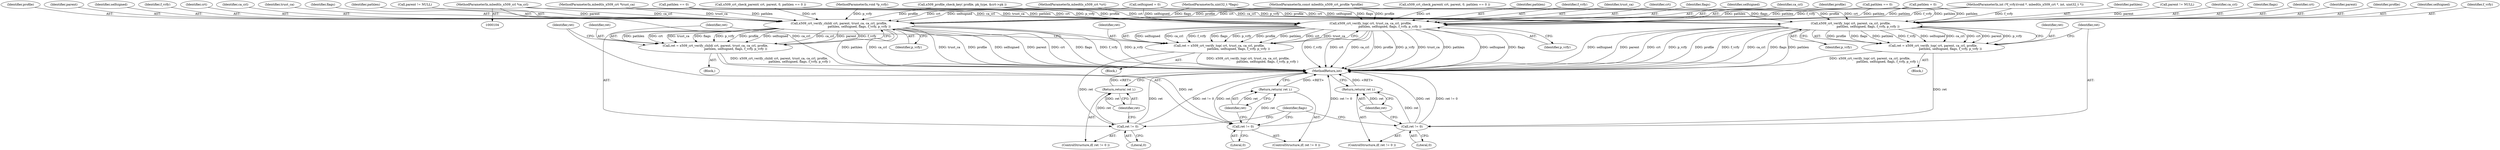 digraph "0_mbedtls_d15795acd5074e0b44e71f7ede8bdfe1b48591fc@pointer" {
"1000107" [label="(MethodParameterIn,mbedtls_x509_crl *ca_crl)"];
"1000378" [label="(Call,x509_crt_verify_top( crt, parent, ca_crl, profile,\n                                    pathlen, selfsigned, flags, f_vrfy, p_vrfy ))"];
"1000376" [label="(Call,ret = x509_crt_verify_top( crt, parent, ca_crl, profile,\n                                    pathlen, selfsigned, flags, f_vrfy, p_vrfy ))"];
"1000389" [label="(Call,ret != 0)"];
"1000392" [label="(Return,return( ret );)"];
"1000428" [label="(Call,x509_crt_verify_child( crt, parent, trust_ca, ca_crl, profile,\n                                          pathlen, selfsigned, flags, f_vrfy, p_vrfy ))"];
"1000426" [label="(Call,ret = x509_crt_verify_child( crt, parent, trust_ca, ca_crl, profile,\n                                          pathlen, selfsigned, flags, f_vrfy, p_vrfy ))"];
"1000440" [label="(Call,ret != 0)"];
"1000443" [label="(Return,return( ret );)"];
"1000449" [label="(Call,x509_crt_verify_top( crt, trust_ca, ca_crl, profile,\n                                        pathlen, selfsigned, flags, f_vrfy, p_vrfy ))"];
"1000447" [label="(Call,ret = x509_crt_verify_top( crt, trust_ca, ca_crl, profile,\n                                        pathlen, selfsigned, flags, f_vrfy, p_vrfy ))"];
"1000460" [label="(Call,ret != 0)"];
"1000463" [label="(Return,return( ret );)"];
"1000382" [label="(Identifier,profile)"];
"1000454" [label="(Identifier,pathlen)"];
"1000430" [label="(Identifier,parent)"];
"1000459" [label="(ControlStructure,if( ret != 0 ))"];
"1000457" [label="(Identifier,f_vrfy)"];
"1000461" [label="(Identifier,ret)"];
"1000422" [label="(Call,parent != NULL)"];
"1000111" [label="(MethodParameterIn,int (*f_vrfy)(void *, mbedtls_x509_crt *, int, uint32_t *))"];
"1000393" [label="(Identifier,ret)"];
"1000384" [label="(Identifier,selfsigned)"];
"1000386" [label="(Identifier,f_vrfy)"];
"1000378" [label="(Call,x509_crt_verify_top( crt, parent, ca_crl, profile,\n                                    pathlen, selfsigned, flags, f_vrfy, p_vrfy ))"];
"1000392" [label="(Return,return( ret );)"];
"1000433" [label="(Identifier,profile)"];
"1000448" [label="(Identifier,ret)"];
"1000451" [label="(Identifier,trust_ca)"];
"1000425" [label="(Block,)"];
"1000108" [label="(MethodParameterIn,const mbedtls_x509_crt_profile *profile)"];
"1000376" [label="(Call,ret = x509_crt_verify_top( crt, parent, ca_crl, profile,\n                                    pathlen, selfsigned, flags, f_vrfy, p_vrfy ))"];
"1000416" [label="(Call,pathlen == 0)"];
"1000460" [label="(Call,ret != 0)"];
"1000447" [label="(Call,ret = x509_crt_verify_top( crt, trust_ca, ca_crl, profile,\n                                        pathlen, selfsigned, flags, f_vrfy, p_vrfy ))"];
"1000435" [label="(Identifier,selfsigned)"];
"1000107" [label="(MethodParameterIn,mbedtls_x509_crl *ca_crl)"];
"1000437" [label="(Identifier,f_vrfy)"];
"1000444" [label="(Identifier,ret)"];
"1000450" [label="(Identifier,crt)"];
"1000377" [label="(Identifier,ret)"];
"1000458" [label="(Identifier,p_vrfy)"];
"1000383" [label="(Identifier,pathlen)"];
"1000456" [label="(Identifier,flags)"];
"1000464" [label="(Identifier,ret)"];
"1000468" [label="(Identifier,flags)"];
"1000439" [label="(ControlStructure,if( ret != 0 ))"];
"1000391" [label="(Literal,0)"];
"1000443" [label="(Return,return( ret );)"];
"1000390" [label="(Identifier,ret)"];
"1000412" [label="(Call,x509_crt_check_parent( crt, parent, 0, pathlen == 0 ))"];
"1000440" [label="(Call,ret != 0)"];
"1000121" [label="(Call,selfsigned = 0)"];
"1000388" [label="(ControlStructure,if( ret != 0 ))"];
"1000110" [label="(MethodParameterIn,uint32_t *flags)"];
"1000366" [label="(Call,pathlen == 0)"];
"1000389" [label="(Call,ret != 0)"];
"1000426" [label="(Call,ret = x509_crt_verify_child( crt, parent, trust_ca, ca_crl, profile,\n                                          pathlen, selfsigned, flags, f_vrfy, p_vrfy ))"];
"1000372" [label="(Call,parent != NULL)"];
"1000429" [label="(Identifier,crt)"];
"1000381" [label="(Identifier,ca_crl)"];
"1000385" [label="(Identifier,flags)"];
"1000432" [label="(Identifier,ca_crl)"];
"1000427" [label="(Identifier,ret)"];
"1000462" [label="(Literal,0)"];
"1000428" [label="(Call,x509_crt_verify_child( crt, parent, trust_ca, ca_crl, profile,\n                                          pathlen, selfsigned, flags, f_vrfy, p_vrfy ))"];
"1000112" [label="(MethodParameterIn,void *p_vrfy)"];
"1000375" [label="(Block,)"];
"1000463" [label="(Return,return( ret );)"];
"1000335" [label="(Call,x509_profile_check_key( profile, pk_type, &crt->pk ))"];
"1000442" [label="(Literal,0)"];
"1000455" [label="(Identifier,selfsigned)"];
"1000452" [label="(Identifier,ca_crl)"];
"1000379" [label="(Identifier,crt)"];
"1000431" [label="(Identifier,trust_ca)"];
"1000105" [label="(MethodParameterIn,mbedtls_x509_crt *crt)"];
"1000438" [label="(Identifier,p_vrfy)"];
"1000453" [label="(Identifier,profile)"];
"1000436" [label="(Identifier,flags)"];
"1000380" [label="(Identifier,parent)"];
"1000446" [label="(Block,)"];
"1000106" [label="(MethodParameterIn,mbedtls_x509_crt *trust_ca)"];
"1000434" [label="(Identifier,pathlen)"];
"1000449" [label="(Call,x509_crt_verify_top( crt, trust_ca, ca_crl, profile,\n                                        pathlen, selfsigned, flags, f_vrfy, p_vrfy ))"];
"1000362" [label="(Call,x509_crt_check_parent( crt, parent, 0, pathlen == 0 ))"];
"1000441" [label="(Identifier,ret)"];
"1000474" [label="(MethodReturn,int)"];
"1000387" [label="(Identifier,p_vrfy)"];
"1000117" [label="(Call,pathlen = 0)"];
"1000107" -> "1000104"  [label="AST: "];
"1000107" -> "1000474"  [label="DDG: ca_crl"];
"1000107" -> "1000378"  [label="DDG: ca_crl"];
"1000107" -> "1000428"  [label="DDG: ca_crl"];
"1000107" -> "1000449"  [label="DDG: ca_crl"];
"1000378" -> "1000376"  [label="AST: "];
"1000378" -> "1000387"  [label="CFG: "];
"1000379" -> "1000378"  [label="AST: "];
"1000380" -> "1000378"  [label="AST: "];
"1000381" -> "1000378"  [label="AST: "];
"1000382" -> "1000378"  [label="AST: "];
"1000383" -> "1000378"  [label="AST: "];
"1000384" -> "1000378"  [label="AST: "];
"1000385" -> "1000378"  [label="AST: "];
"1000386" -> "1000378"  [label="AST: "];
"1000387" -> "1000378"  [label="AST: "];
"1000376" -> "1000378"  [label="CFG: "];
"1000378" -> "1000474"  [label="DDG: pathlen"];
"1000378" -> "1000474"  [label="DDG: selfsigned"];
"1000378" -> "1000474"  [label="DDG: parent"];
"1000378" -> "1000474"  [label="DDG: crt"];
"1000378" -> "1000474"  [label="DDG: p_vrfy"];
"1000378" -> "1000474"  [label="DDG: profile"];
"1000378" -> "1000474"  [label="DDG: f_vrfy"];
"1000378" -> "1000474"  [label="DDG: ca_crl"];
"1000378" -> "1000474"  [label="DDG: flags"];
"1000378" -> "1000376"  [label="DDG: profile"];
"1000378" -> "1000376"  [label="DDG: flags"];
"1000378" -> "1000376"  [label="DDG: pathlen"];
"1000378" -> "1000376"  [label="DDG: f_vrfy"];
"1000378" -> "1000376"  [label="DDG: selfsigned"];
"1000378" -> "1000376"  [label="DDG: ca_crl"];
"1000378" -> "1000376"  [label="DDG: crt"];
"1000378" -> "1000376"  [label="DDG: parent"];
"1000378" -> "1000376"  [label="DDG: p_vrfy"];
"1000362" -> "1000378"  [label="DDG: crt"];
"1000105" -> "1000378"  [label="DDG: crt"];
"1000372" -> "1000378"  [label="DDG: parent"];
"1000335" -> "1000378"  [label="DDG: profile"];
"1000108" -> "1000378"  [label="DDG: profile"];
"1000117" -> "1000378"  [label="DDG: pathlen"];
"1000366" -> "1000378"  [label="DDG: pathlen"];
"1000121" -> "1000378"  [label="DDG: selfsigned"];
"1000110" -> "1000378"  [label="DDG: flags"];
"1000111" -> "1000378"  [label="DDG: f_vrfy"];
"1000112" -> "1000378"  [label="DDG: p_vrfy"];
"1000376" -> "1000375"  [label="AST: "];
"1000377" -> "1000376"  [label="AST: "];
"1000390" -> "1000376"  [label="CFG: "];
"1000376" -> "1000474"  [label="DDG: x509_crt_verify_top( crt, parent, ca_crl, profile,\n                                    pathlen, selfsigned, flags, f_vrfy, p_vrfy )"];
"1000376" -> "1000389"  [label="DDG: ret"];
"1000389" -> "1000388"  [label="AST: "];
"1000389" -> "1000391"  [label="CFG: "];
"1000390" -> "1000389"  [label="AST: "];
"1000391" -> "1000389"  [label="AST: "];
"1000393" -> "1000389"  [label="CFG: "];
"1000468" -> "1000389"  [label="CFG: "];
"1000389" -> "1000474"  [label="DDG: ret != 0"];
"1000389" -> "1000474"  [label="DDG: ret"];
"1000389" -> "1000392"  [label="DDG: ret"];
"1000392" -> "1000388"  [label="AST: "];
"1000392" -> "1000393"  [label="CFG: "];
"1000393" -> "1000392"  [label="AST: "];
"1000474" -> "1000392"  [label="CFG: "];
"1000392" -> "1000474"  [label="DDG: <RET>"];
"1000393" -> "1000392"  [label="DDG: ret"];
"1000428" -> "1000426"  [label="AST: "];
"1000428" -> "1000438"  [label="CFG: "];
"1000429" -> "1000428"  [label="AST: "];
"1000430" -> "1000428"  [label="AST: "];
"1000431" -> "1000428"  [label="AST: "];
"1000432" -> "1000428"  [label="AST: "];
"1000433" -> "1000428"  [label="AST: "];
"1000434" -> "1000428"  [label="AST: "];
"1000435" -> "1000428"  [label="AST: "];
"1000436" -> "1000428"  [label="AST: "];
"1000437" -> "1000428"  [label="AST: "];
"1000438" -> "1000428"  [label="AST: "];
"1000426" -> "1000428"  [label="CFG: "];
"1000428" -> "1000474"  [label="DDG: flags"];
"1000428" -> "1000474"  [label="DDG: f_vrfy"];
"1000428" -> "1000474"  [label="DDG: p_vrfy"];
"1000428" -> "1000474"  [label="DDG: pathlen"];
"1000428" -> "1000474"  [label="DDG: ca_crl"];
"1000428" -> "1000474"  [label="DDG: trust_ca"];
"1000428" -> "1000474"  [label="DDG: profile"];
"1000428" -> "1000474"  [label="DDG: selfsigned"];
"1000428" -> "1000474"  [label="DDG: parent"];
"1000428" -> "1000474"  [label="DDG: crt"];
"1000428" -> "1000426"  [label="DDG: pathlen"];
"1000428" -> "1000426"  [label="DDG: crt"];
"1000428" -> "1000426"  [label="DDG: trust_ca"];
"1000428" -> "1000426"  [label="DDG: flags"];
"1000428" -> "1000426"  [label="DDG: p_vrfy"];
"1000428" -> "1000426"  [label="DDG: profile"];
"1000428" -> "1000426"  [label="DDG: selfsigned"];
"1000428" -> "1000426"  [label="DDG: ca_crl"];
"1000428" -> "1000426"  [label="DDG: parent"];
"1000428" -> "1000426"  [label="DDG: f_vrfy"];
"1000412" -> "1000428"  [label="DDG: crt"];
"1000362" -> "1000428"  [label="DDG: crt"];
"1000105" -> "1000428"  [label="DDG: crt"];
"1000422" -> "1000428"  [label="DDG: parent"];
"1000106" -> "1000428"  [label="DDG: trust_ca"];
"1000335" -> "1000428"  [label="DDG: profile"];
"1000108" -> "1000428"  [label="DDG: profile"];
"1000416" -> "1000428"  [label="DDG: pathlen"];
"1000117" -> "1000428"  [label="DDG: pathlen"];
"1000366" -> "1000428"  [label="DDG: pathlen"];
"1000121" -> "1000428"  [label="DDG: selfsigned"];
"1000110" -> "1000428"  [label="DDG: flags"];
"1000111" -> "1000428"  [label="DDG: f_vrfy"];
"1000112" -> "1000428"  [label="DDG: p_vrfy"];
"1000426" -> "1000425"  [label="AST: "];
"1000427" -> "1000426"  [label="AST: "];
"1000441" -> "1000426"  [label="CFG: "];
"1000426" -> "1000474"  [label="DDG: x509_crt_verify_child( crt, parent, trust_ca, ca_crl, profile,\n                                          pathlen, selfsigned, flags, f_vrfy, p_vrfy )"];
"1000426" -> "1000440"  [label="DDG: ret"];
"1000440" -> "1000439"  [label="AST: "];
"1000440" -> "1000442"  [label="CFG: "];
"1000441" -> "1000440"  [label="AST: "];
"1000442" -> "1000440"  [label="AST: "];
"1000444" -> "1000440"  [label="CFG: "];
"1000468" -> "1000440"  [label="CFG: "];
"1000440" -> "1000474"  [label="DDG: ret != 0"];
"1000440" -> "1000474"  [label="DDG: ret"];
"1000440" -> "1000443"  [label="DDG: ret"];
"1000443" -> "1000439"  [label="AST: "];
"1000443" -> "1000444"  [label="CFG: "];
"1000444" -> "1000443"  [label="AST: "];
"1000474" -> "1000443"  [label="CFG: "];
"1000443" -> "1000474"  [label="DDG: <RET>"];
"1000444" -> "1000443"  [label="DDG: ret"];
"1000449" -> "1000447"  [label="AST: "];
"1000449" -> "1000458"  [label="CFG: "];
"1000450" -> "1000449"  [label="AST: "];
"1000451" -> "1000449"  [label="AST: "];
"1000452" -> "1000449"  [label="AST: "];
"1000453" -> "1000449"  [label="AST: "];
"1000454" -> "1000449"  [label="AST: "];
"1000455" -> "1000449"  [label="AST: "];
"1000456" -> "1000449"  [label="AST: "];
"1000457" -> "1000449"  [label="AST: "];
"1000458" -> "1000449"  [label="AST: "];
"1000447" -> "1000449"  [label="CFG: "];
"1000449" -> "1000474"  [label="DDG: selfsigned"];
"1000449" -> "1000474"  [label="DDG: f_vrfy"];
"1000449" -> "1000474"  [label="DDG: crt"];
"1000449" -> "1000474"  [label="DDG: ca_crl"];
"1000449" -> "1000474"  [label="DDG: profile"];
"1000449" -> "1000474"  [label="DDG: p_vrfy"];
"1000449" -> "1000474"  [label="DDG: trust_ca"];
"1000449" -> "1000474"  [label="DDG: pathlen"];
"1000449" -> "1000474"  [label="DDG: flags"];
"1000449" -> "1000447"  [label="DDG: selfsigned"];
"1000449" -> "1000447"  [label="DDG: ca_crl"];
"1000449" -> "1000447"  [label="DDG: f_vrfy"];
"1000449" -> "1000447"  [label="DDG: flags"];
"1000449" -> "1000447"  [label="DDG: p_vrfy"];
"1000449" -> "1000447"  [label="DDG: profile"];
"1000449" -> "1000447"  [label="DDG: pathlen"];
"1000449" -> "1000447"  [label="DDG: crt"];
"1000449" -> "1000447"  [label="DDG: trust_ca"];
"1000412" -> "1000449"  [label="DDG: crt"];
"1000362" -> "1000449"  [label="DDG: crt"];
"1000105" -> "1000449"  [label="DDG: crt"];
"1000106" -> "1000449"  [label="DDG: trust_ca"];
"1000335" -> "1000449"  [label="DDG: profile"];
"1000108" -> "1000449"  [label="DDG: profile"];
"1000416" -> "1000449"  [label="DDG: pathlen"];
"1000117" -> "1000449"  [label="DDG: pathlen"];
"1000366" -> "1000449"  [label="DDG: pathlen"];
"1000121" -> "1000449"  [label="DDG: selfsigned"];
"1000110" -> "1000449"  [label="DDG: flags"];
"1000111" -> "1000449"  [label="DDG: f_vrfy"];
"1000112" -> "1000449"  [label="DDG: p_vrfy"];
"1000447" -> "1000446"  [label="AST: "];
"1000448" -> "1000447"  [label="AST: "];
"1000461" -> "1000447"  [label="CFG: "];
"1000447" -> "1000474"  [label="DDG: x509_crt_verify_top( crt, trust_ca, ca_crl, profile,\n                                        pathlen, selfsigned, flags, f_vrfy, p_vrfy )"];
"1000447" -> "1000460"  [label="DDG: ret"];
"1000460" -> "1000459"  [label="AST: "];
"1000460" -> "1000462"  [label="CFG: "];
"1000461" -> "1000460"  [label="AST: "];
"1000462" -> "1000460"  [label="AST: "];
"1000464" -> "1000460"  [label="CFG: "];
"1000468" -> "1000460"  [label="CFG: "];
"1000460" -> "1000474"  [label="DDG: ret != 0"];
"1000460" -> "1000474"  [label="DDG: ret"];
"1000460" -> "1000463"  [label="DDG: ret"];
"1000463" -> "1000459"  [label="AST: "];
"1000463" -> "1000464"  [label="CFG: "];
"1000464" -> "1000463"  [label="AST: "];
"1000474" -> "1000463"  [label="CFG: "];
"1000463" -> "1000474"  [label="DDG: <RET>"];
"1000464" -> "1000463"  [label="DDG: ret"];
}
